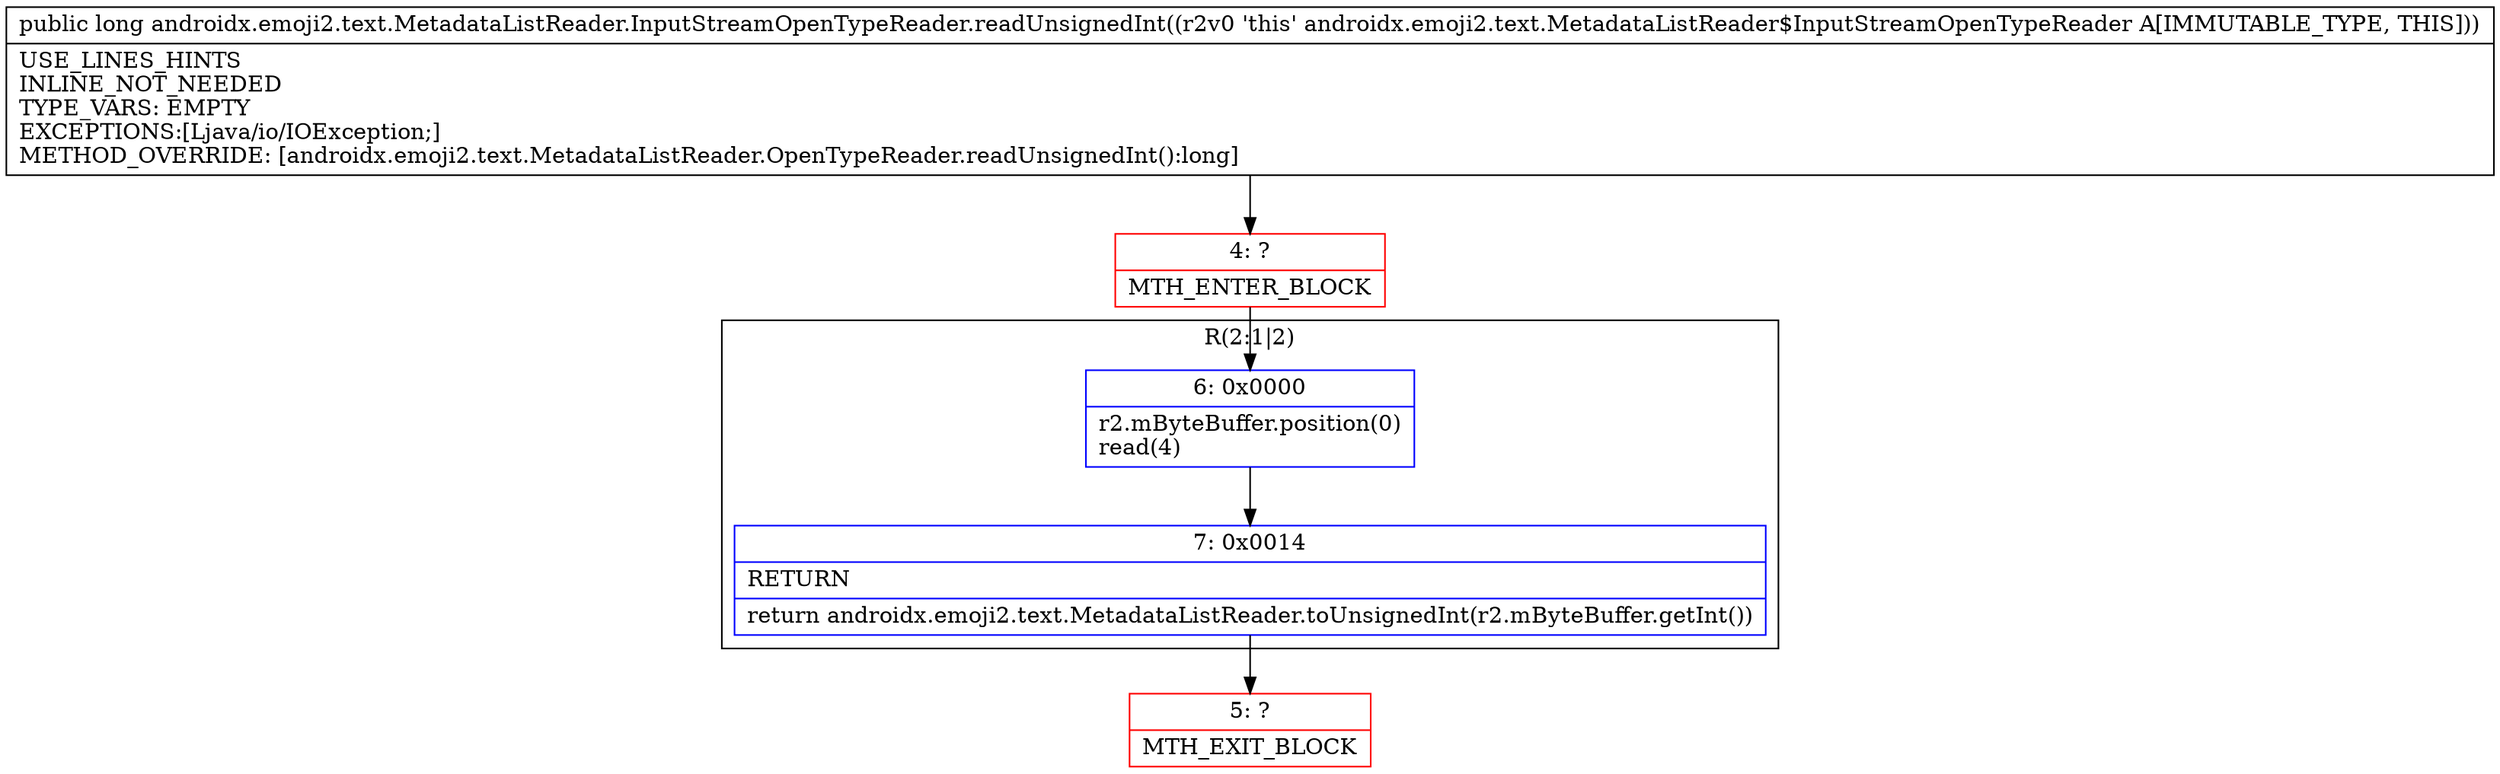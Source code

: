 digraph "CFG forandroidx.emoji2.text.MetadataListReader.InputStreamOpenTypeReader.readUnsignedInt()J" {
subgraph cluster_Region_398656852 {
label = "R(2:1|2)";
node [shape=record,color=blue];
Node_6 [shape=record,label="{6\:\ 0x0000|r2.mByteBuffer.position(0)\lread(4)\l}"];
Node_7 [shape=record,label="{7\:\ 0x0014|RETURN\l|return androidx.emoji2.text.MetadataListReader.toUnsignedInt(r2.mByteBuffer.getInt())\l}"];
}
Node_4 [shape=record,color=red,label="{4\:\ ?|MTH_ENTER_BLOCK\l}"];
Node_5 [shape=record,color=red,label="{5\:\ ?|MTH_EXIT_BLOCK\l}"];
MethodNode[shape=record,label="{public long androidx.emoji2.text.MetadataListReader.InputStreamOpenTypeReader.readUnsignedInt((r2v0 'this' androidx.emoji2.text.MetadataListReader$InputStreamOpenTypeReader A[IMMUTABLE_TYPE, THIS]))  | USE_LINES_HINTS\lINLINE_NOT_NEEDED\lTYPE_VARS: EMPTY\lEXCEPTIONS:[Ljava\/io\/IOException;]\lMETHOD_OVERRIDE: [androidx.emoji2.text.MetadataListReader.OpenTypeReader.readUnsignedInt():long]\l}"];
MethodNode -> Node_4;Node_6 -> Node_7;
Node_7 -> Node_5;
Node_4 -> Node_6;
}

